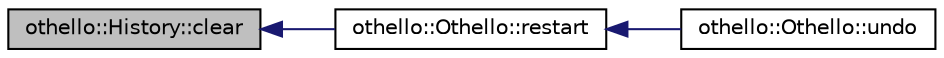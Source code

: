 digraph "othello::History::clear"
{
  edge [fontname="Helvetica",fontsize="10",labelfontname="Helvetica",labelfontsize="10"];
  node [fontname="Helvetica",fontsize="10",shape=record];
  rankdir="LR";
  Node1 [label="othello::History::clear",height=0.2,width=0.4,color="black", fillcolor="grey75", style="filled", fontcolor="black"];
  Node1 -> Node2 [dir="back",color="midnightblue",fontsize="10",style="solid",fontname="Helvetica"];
  Node2 [label="othello::Othello::restart",height=0.2,width=0.4,color="black", fillcolor="white", style="filled",URL="$d3/d01/classothello_1_1_othello.html#adf3c9c50d570e0f338fdc107f28d1dc9"];
  Node2 -> Node3 [dir="back",color="midnightblue",fontsize="10",style="solid",fontname="Helvetica"];
  Node3 [label="othello::Othello::undo",height=0.2,width=0.4,color="black", fillcolor="white", style="filled",URL="$d3/d01/classothello_1_1_othello.html#a42813145f9d1ff861d4bda98b8f7eb02"];
}
